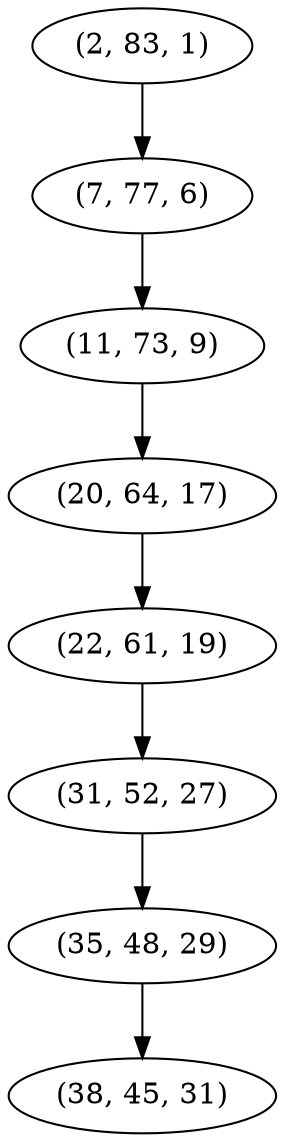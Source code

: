 digraph tree {
    "(2, 83, 1)";
    "(7, 77, 6)";
    "(11, 73, 9)";
    "(20, 64, 17)";
    "(22, 61, 19)";
    "(31, 52, 27)";
    "(35, 48, 29)";
    "(38, 45, 31)";
    "(2, 83, 1)" -> "(7, 77, 6)";
    "(7, 77, 6)" -> "(11, 73, 9)";
    "(11, 73, 9)" -> "(20, 64, 17)";
    "(20, 64, 17)" -> "(22, 61, 19)";
    "(22, 61, 19)" -> "(31, 52, 27)";
    "(31, 52, 27)" -> "(35, 48, 29)";
    "(35, 48, 29)" -> "(38, 45, 31)";
}
